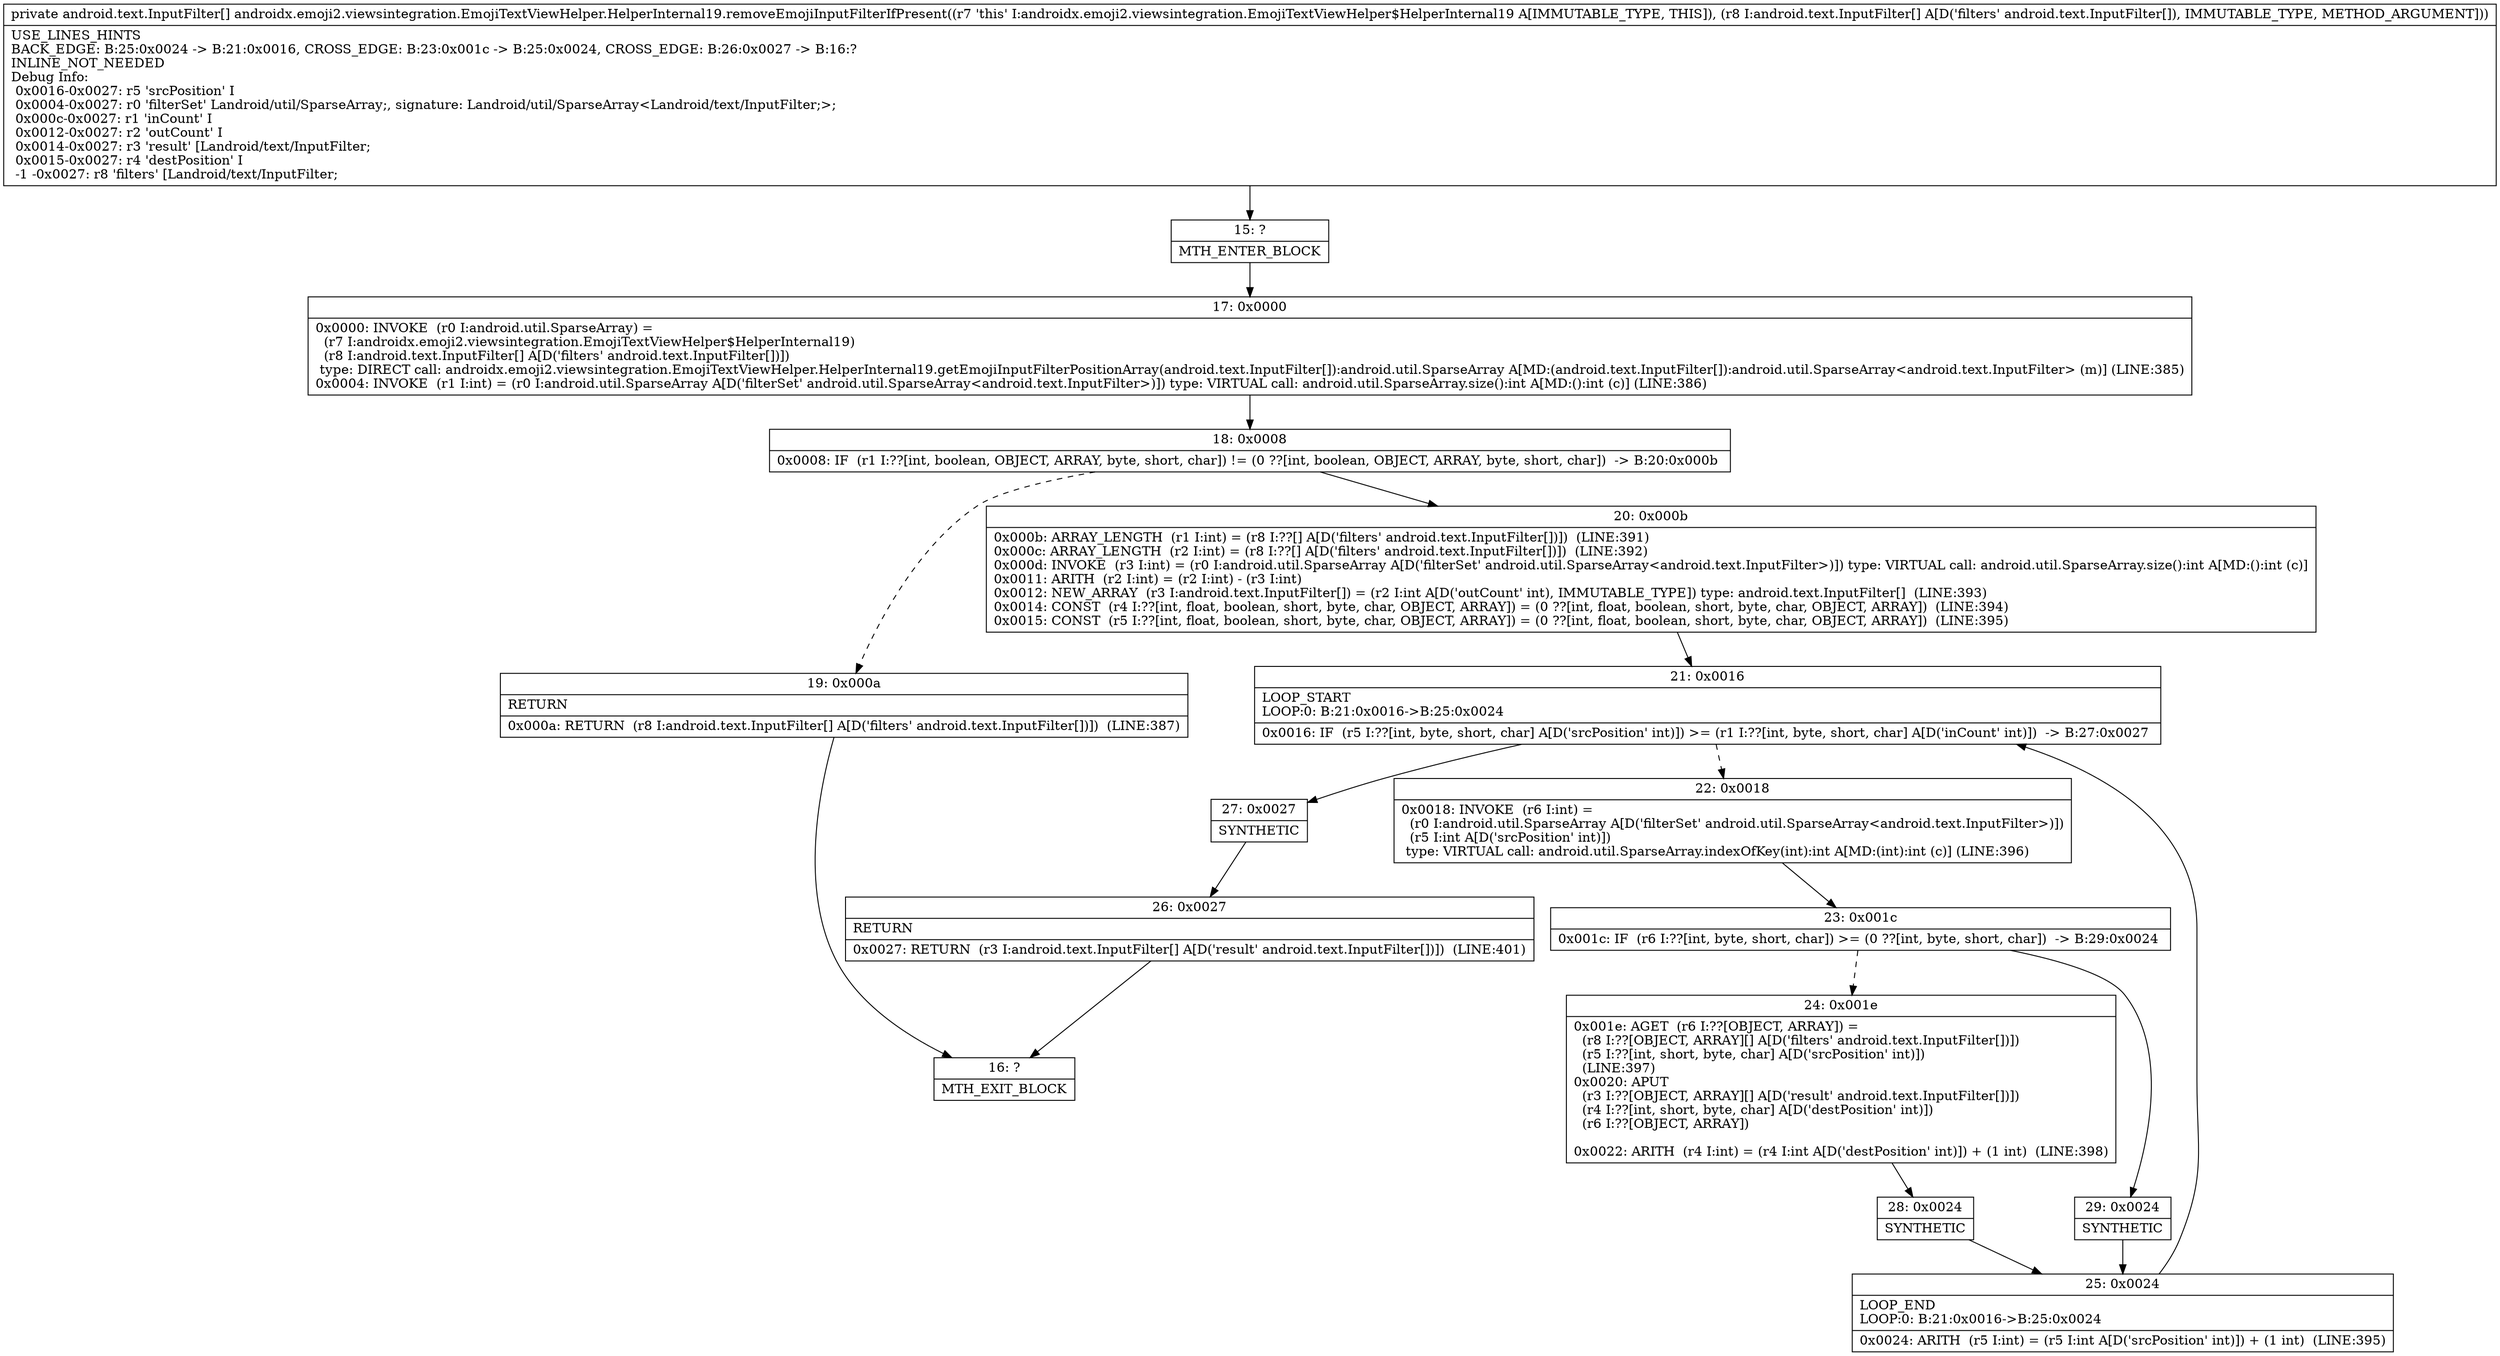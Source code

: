 digraph "CFG forandroidx.emoji2.viewsintegration.EmojiTextViewHelper.HelperInternal19.removeEmojiInputFilterIfPresent([Landroid\/text\/InputFilter;)[Landroid\/text\/InputFilter;" {
Node_15 [shape=record,label="{15\:\ ?|MTH_ENTER_BLOCK\l}"];
Node_17 [shape=record,label="{17\:\ 0x0000|0x0000: INVOKE  (r0 I:android.util.SparseArray) = \l  (r7 I:androidx.emoji2.viewsintegration.EmojiTextViewHelper$HelperInternal19)\l  (r8 I:android.text.InputFilter[] A[D('filters' android.text.InputFilter[])])\l type: DIRECT call: androidx.emoji2.viewsintegration.EmojiTextViewHelper.HelperInternal19.getEmojiInputFilterPositionArray(android.text.InputFilter[]):android.util.SparseArray A[MD:(android.text.InputFilter[]):android.util.SparseArray\<android.text.InputFilter\> (m)] (LINE:385)\l0x0004: INVOKE  (r1 I:int) = (r0 I:android.util.SparseArray A[D('filterSet' android.util.SparseArray\<android.text.InputFilter\>)]) type: VIRTUAL call: android.util.SparseArray.size():int A[MD:():int (c)] (LINE:386)\l}"];
Node_18 [shape=record,label="{18\:\ 0x0008|0x0008: IF  (r1 I:??[int, boolean, OBJECT, ARRAY, byte, short, char]) != (0 ??[int, boolean, OBJECT, ARRAY, byte, short, char])  \-\> B:20:0x000b \l}"];
Node_19 [shape=record,label="{19\:\ 0x000a|RETURN\l|0x000a: RETURN  (r8 I:android.text.InputFilter[] A[D('filters' android.text.InputFilter[])])  (LINE:387)\l}"];
Node_16 [shape=record,label="{16\:\ ?|MTH_EXIT_BLOCK\l}"];
Node_20 [shape=record,label="{20\:\ 0x000b|0x000b: ARRAY_LENGTH  (r1 I:int) = (r8 I:??[] A[D('filters' android.text.InputFilter[])])  (LINE:391)\l0x000c: ARRAY_LENGTH  (r2 I:int) = (r8 I:??[] A[D('filters' android.text.InputFilter[])])  (LINE:392)\l0x000d: INVOKE  (r3 I:int) = (r0 I:android.util.SparseArray A[D('filterSet' android.util.SparseArray\<android.text.InputFilter\>)]) type: VIRTUAL call: android.util.SparseArray.size():int A[MD:():int (c)]\l0x0011: ARITH  (r2 I:int) = (r2 I:int) \- (r3 I:int) \l0x0012: NEW_ARRAY  (r3 I:android.text.InputFilter[]) = (r2 I:int A[D('outCount' int), IMMUTABLE_TYPE]) type: android.text.InputFilter[]  (LINE:393)\l0x0014: CONST  (r4 I:??[int, float, boolean, short, byte, char, OBJECT, ARRAY]) = (0 ??[int, float, boolean, short, byte, char, OBJECT, ARRAY])  (LINE:394)\l0x0015: CONST  (r5 I:??[int, float, boolean, short, byte, char, OBJECT, ARRAY]) = (0 ??[int, float, boolean, short, byte, char, OBJECT, ARRAY])  (LINE:395)\l}"];
Node_21 [shape=record,label="{21\:\ 0x0016|LOOP_START\lLOOP:0: B:21:0x0016\-\>B:25:0x0024\l|0x0016: IF  (r5 I:??[int, byte, short, char] A[D('srcPosition' int)]) \>= (r1 I:??[int, byte, short, char] A[D('inCount' int)])  \-\> B:27:0x0027 \l}"];
Node_22 [shape=record,label="{22\:\ 0x0018|0x0018: INVOKE  (r6 I:int) = \l  (r0 I:android.util.SparseArray A[D('filterSet' android.util.SparseArray\<android.text.InputFilter\>)])\l  (r5 I:int A[D('srcPosition' int)])\l type: VIRTUAL call: android.util.SparseArray.indexOfKey(int):int A[MD:(int):int (c)] (LINE:396)\l}"];
Node_23 [shape=record,label="{23\:\ 0x001c|0x001c: IF  (r6 I:??[int, byte, short, char]) \>= (0 ??[int, byte, short, char])  \-\> B:29:0x0024 \l}"];
Node_24 [shape=record,label="{24\:\ 0x001e|0x001e: AGET  (r6 I:??[OBJECT, ARRAY]) = \l  (r8 I:??[OBJECT, ARRAY][] A[D('filters' android.text.InputFilter[])])\l  (r5 I:??[int, short, byte, char] A[D('srcPosition' int)])\l  (LINE:397)\l0x0020: APUT  \l  (r3 I:??[OBJECT, ARRAY][] A[D('result' android.text.InputFilter[])])\l  (r4 I:??[int, short, byte, char] A[D('destPosition' int)])\l  (r6 I:??[OBJECT, ARRAY])\l \l0x0022: ARITH  (r4 I:int) = (r4 I:int A[D('destPosition' int)]) + (1 int)  (LINE:398)\l}"];
Node_28 [shape=record,label="{28\:\ 0x0024|SYNTHETIC\l}"];
Node_25 [shape=record,label="{25\:\ 0x0024|LOOP_END\lLOOP:0: B:21:0x0016\-\>B:25:0x0024\l|0x0024: ARITH  (r5 I:int) = (r5 I:int A[D('srcPosition' int)]) + (1 int)  (LINE:395)\l}"];
Node_29 [shape=record,label="{29\:\ 0x0024|SYNTHETIC\l}"];
Node_27 [shape=record,label="{27\:\ 0x0027|SYNTHETIC\l}"];
Node_26 [shape=record,label="{26\:\ 0x0027|RETURN\l|0x0027: RETURN  (r3 I:android.text.InputFilter[] A[D('result' android.text.InputFilter[])])  (LINE:401)\l}"];
MethodNode[shape=record,label="{private android.text.InputFilter[] androidx.emoji2.viewsintegration.EmojiTextViewHelper.HelperInternal19.removeEmojiInputFilterIfPresent((r7 'this' I:androidx.emoji2.viewsintegration.EmojiTextViewHelper$HelperInternal19 A[IMMUTABLE_TYPE, THIS]), (r8 I:android.text.InputFilter[] A[D('filters' android.text.InputFilter[]), IMMUTABLE_TYPE, METHOD_ARGUMENT]))  | USE_LINES_HINTS\lBACK_EDGE: B:25:0x0024 \-\> B:21:0x0016, CROSS_EDGE: B:23:0x001c \-\> B:25:0x0024, CROSS_EDGE: B:26:0x0027 \-\> B:16:?\lINLINE_NOT_NEEDED\lDebug Info:\l  0x0016\-0x0027: r5 'srcPosition' I\l  0x0004\-0x0027: r0 'filterSet' Landroid\/util\/SparseArray;, signature: Landroid\/util\/SparseArray\<Landroid\/text\/InputFilter;\>;\l  0x000c\-0x0027: r1 'inCount' I\l  0x0012\-0x0027: r2 'outCount' I\l  0x0014\-0x0027: r3 'result' [Landroid\/text\/InputFilter;\l  0x0015\-0x0027: r4 'destPosition' I\l  \-1 \-0x0027: r8 'filters' [Landroid\/text\/InputFilter;\l}"];
MethodNode -> Node_15;Node_15 -> Node_17;
Node_17 -> Node_18;
Node_18 -> Node_19[style=dashed];
Node_18 -> Node_20;
Node_19 -> Node_16;
Node_20 -> Node_21;
Node_21 -> Node_22[style=dashed];
Node_21 -> Node_27;
Node_22 -> Node_23;
Node_23 -> Node_24[style=dashed];
Node_23 -> Node_29;
Node_24 -> Node_28;
Node_28 -> Node_25;
Node_25 -> Node_21;
Node_29 -> Node_25;
Node_27 -> Node_26;
Node_26 -> Node_16;
}

